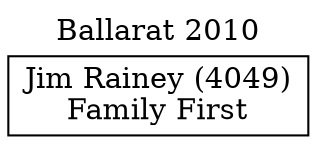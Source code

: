 // House preference flow
digraph "Jim Rainey (4049)_Ballarat_2010" {
	graph [label="Ballarat 2010" labelloc=t mclimit=10]
	node [shape=box]
	"Jim Rainey (4049)" [label="Jim Rainey (4049)
Family First"]
}
